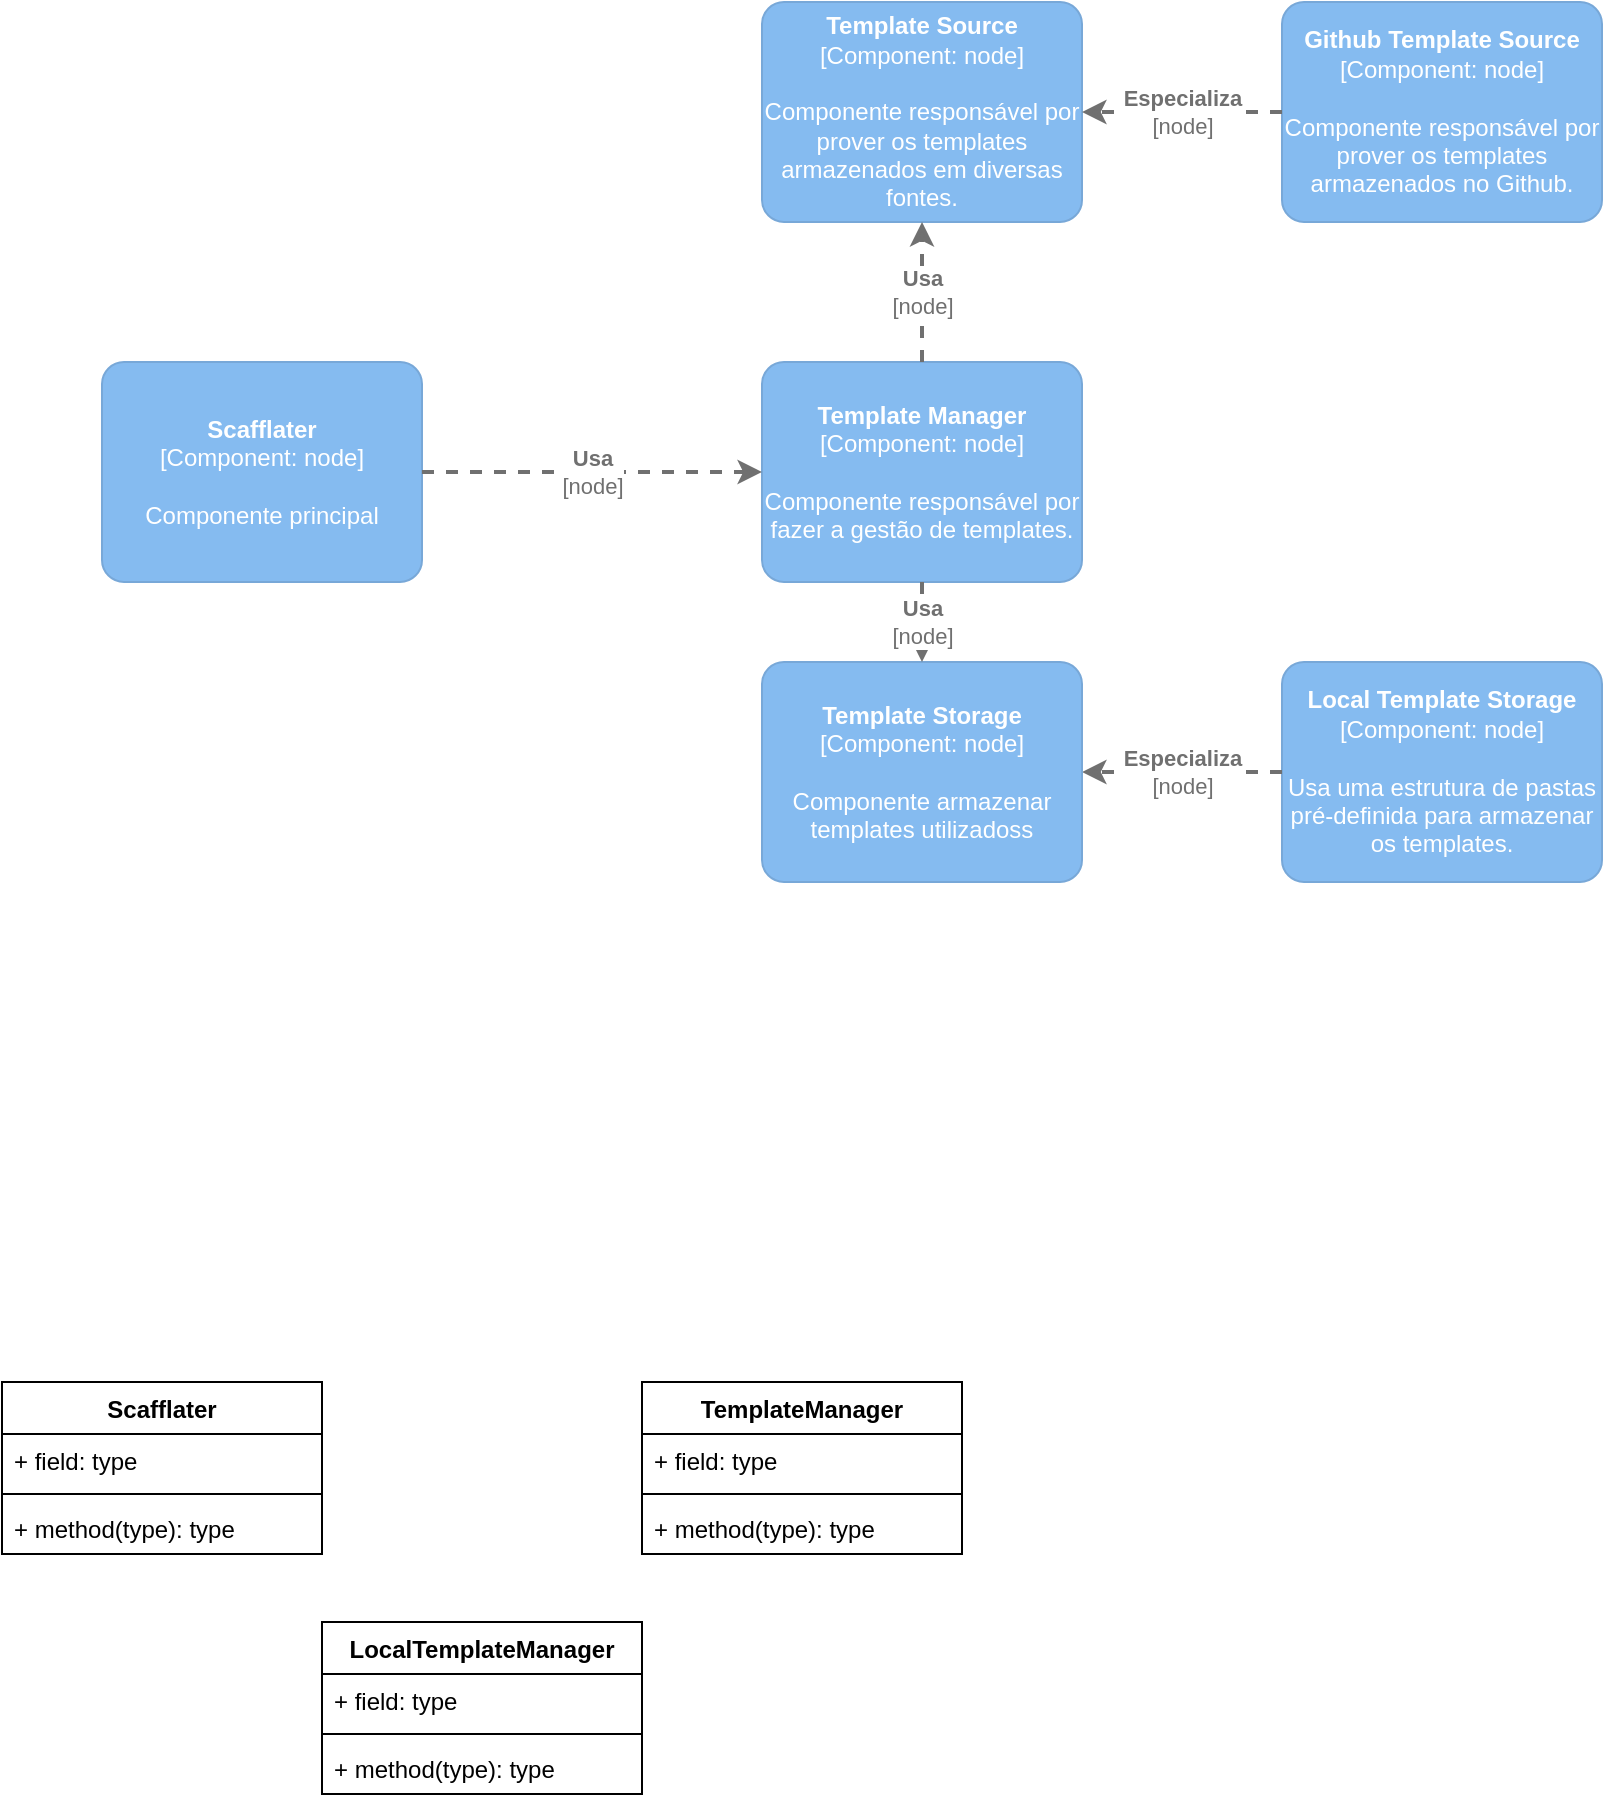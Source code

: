 <mxfile pages="2">
    <diagram id="Yih-MAFXo4TqjhYUZ6GR" name="Page-1">
        <mxGraphModel dx="419" dy="478" grid="1" gridSize="10" guides="1" tooltips="1" connect="1" arrows="1" fold="1" page="1" pageScale="1" pageWidth="827" pageHeight="1169" math="0" shadow="0">
            <root>
                <mxCell id="0"/>
                <mxCell id="1" parent="0"/>
                <object placeholders="1" c4Name="Scafflater" c4Type="Component" c4Technology="node" c4Description="Componente principal" label="&lt;b&gt;%c4Name%&lt;/b&gt;&lt;div&gt;[%c4Type%: %c4Technology%]&lt;/div&gt;&lt;br&gt;&lt;div&gt;%c4Description%&lt;/div&gt;" id="csRIXp1JGR-Yoe9KNrGI-1">
                    <mxCell style="rounded=1;whiteSpace=wrap;html=1;labelBackgroundColor=none;fillColor=#85BBF0;fontColor=#ffffff;align=center;arcSize=10;strokeColor=#78A8D8;metaEdit=1;metaData={&quot;c4Type&quot;:{&quot;editable&quot;:false}};points=[[0.25,0,0],[0.5,0,0],[0.75,0,0],[1,0.25,0],[1,0.5,0],[1,0.75,0],[0.75,1,0],[0.5,1,0],[0.25,1,0],[0,0.75,0],[0,0.5,0],[0,0.25,0]];" parent="1" vertex="1">
                        <mxGeometry x="50" y="210" width="160" height="110.0" as="geometry"/>
                    </mxCell>
                </object>
                <object placeholders="1" c4Name="Template Manager" c4Type="Component" c4Technology="node" c4Description="Componente responsável por fazer a gestão de templates." label="&lt;b&gt;%c4Name%&lt;/b&gt;&lt;div&gt;[%c4Type%: %c4Technology%]&lt;/div&gt;&lt;br&gt;&lt;div&gt;%c4Description%&lt;/div&gt;" id="ylQ0tcns-Ho-obvVlglr-1">
                    <mxCell style="rounded=1;whiteSpace=wrap;html=1;labelBackgroundColor=none;fillColor=#85BBF0;fontColor=#ffffff;align=center;arcSize=10;strokeColor=#78A8D8;metaEdit=1;metaData={&quot;c4Type&quot;:{&quot;editable&quot;:false}};points=[[0.25,0,0],[0.5,0,0],[0.75,0,0],[1,0.25,0],[1,0.5,0],[1,0.75,0],[0.75,1,0],[0.5,1,0],[0.25,1,0],[0,0.75,0],[0,0.5,0],[0,0.25,0]];" parent="1" vertex="1">
                        <mxGeometry x="380" y="210" width="160" height="110.0" as="geometry"/>
                    </mxCell>
                </object>
                <mxCell id="ylQ0tcns-Ho-obvVlglr-2" value="Scafflater" style="swimlane;fontStyle=1;align=center;verticalAlign=top;childLayout=stackLayout;horizontal=1;startSize=26;horizontalStack=0;resizeParent=1;resizeParentMax=0;resizeLast=0;collapsible=1;marginBottom=0;" parent="1" vertex="1">
                    <mxGeometry y="720" width="160" height="86" as="geometry"/>
                </mxCell>
                <mxCell id="ylQ0tcns-Ho-obvVlglr-3" value="+ field: type" style="text;strokeColor=none;fillColor=none;align=left;verticalAlign=top;spacingLeft=4;spacingRight=4;overflow=hidden;rotatable=0;points=[[0,0.5],[1,0.5]];portConstraint=eastwest;" parent="ylQ0tcns-Ho-obvVlglr-2" vertex="1">
                    <mxGeometry y="26" width="160" height="26" as="geometry"/>
                </mxCell>
                <mxCell id="ylQ0tcns-Ho-obvVlglr-4" value="" style="line;strokeWidth=1;fillColor=none;align=left;verticalAlign=middle;spacingTop=-1;spacingLeft=3;spacingRight=3;rotatable=0;labelPosition=right;points=[];portConstraint=eastwest;" parent="ylQ0tcns-Ho-obvVlglr-2" vertex="1">
                    <mxGeometry y="52" width="160" height="8" as="geometry"/>
                </mxCell>
                <mxCell id="ylQ0tcns-Ho-obvVlglr-5" value="+ method(type): type" style="text;strokeColor=none;fillColor=none;align=left;verticalAlign=top;spacingLeft=4;spacingRight=4;overflow=hidden;rotatable=0;points=[[0,0.5],[1,0.5]];portConstraint=eastwest;" parent="ylQ0tcns-Ho-obvVlglr-2" vertex="1">
                    <mxGeometry y="60" width="160" height="26" as="geometry"/>
                </mxCell>
                <mxCell id="ylQ0tcns-Ho-obvVlglr-7" value="TemplateManager" style="swimlane;fontStyle=1;align=center;verticalAlign=top;childLayout=stackLayout;horizontal=1;startSize=26;horizontalStack=0;resizeParent=1;resizeParentMax=0;resizeLast=0;collapsible=1;marginBottom=0;" parent="1" vertex="1">
                    <mxGeometry x="320" y="720" width="160" height="86" as="geometry"/>
                </mxCell>
                <mxCell id="ylQ0tcns-Ho-obvVlglr-8" value="+ field: type" style="text;strokeColor=none;fillColor=none;align=left;verticalAlign=top;spacingLeft=4;spacingRight=4;overflow=hidden;rotatable=0;points=[[0,0.5],[1,0.5]];portConstraint=eastwest;" parent="ylQ0tcns-Ho-obvVlglr-7" vertex="1">
                    <mxGeometry y="26" width="160" height="26" as="geometry"/>
                </mxCell>
                <mxCell id="ylQ0tcns-Ho-obvVlglr-9" value="" style="line;strokeWidth=1;fillColor=none;align=left;verticalAlign=middle;spacingTop=-1;spacingLeft=3;spacingRight=3;rotatable=0;labelPosition=right;points=[];portConstraint=eastwest;" parent="ylQ0tcns-Ho-obvVlglr-7" vertex="1">
                    <mxGeometry y="52" width="160" height="8" as="geometry"/>
                </mxCell>
                <mxCell id="ylQ0tcns-Ho-obvVlglr-10" value="+ method(type): type" style="text;strokeColor=none;fillColor=none;align=left;verticalAlign=top;spacingLeft=4;spacingRight=4;overflow=hidden;rotatable=0;points=[[0,0.5],[1,0.5]];portConstraint=eastwest;" parent="ylQ0tcns-Ho-obvVlglr-7" vertex="1">
                    <mxGeometry y="60" width="160" height="26" as="geometry"/>
                </mxCell>
                <mxCell id="ylQ0tcns-Ho-obvVlglr-13" value="LocalTemplateManager" style="swimlane;fontStyle=1;align=center;verticalAlign=top;childLayout=stackLayout;horizontal=1;startSize=26;horizontalStack=0;resizeParent=1;resizeParentMax=0;resizeLast=0;collapsible=1;marginBottom=0;" parent="1" vertex="1">
                    <mxGeometry x="160" y="840" width="160" height="86" as="geometry"/>
                </mxCell>
                <mxCell id="ylQ0tcns-Ho-obvVlglr-14" value="+ field: type" style="text;strokeColor=none;fillColor=none;align=left;verticalAlign=top;spacingLeft=4;spacingRight=4;overflow=hidden;rotatable=0;points=[[0,0.5],[1,0.5]];portConstraint=eastwest;" parent="ylQ0tcns-Ho-obvVlglr-13" vertex="1">
                    <mxGeometry y="26" width="160" height="26" as="geometry"/>
                </mxCell>
                <mxCell id="ylQ0tcns-Ho-obvVlglr-15" value="" style="line;strokeWidth=1;fillColor=none;align=left;verticalAlign=middle;spacingTop=-1;spacingLeft=3;spacingRight=3;rotatable=0;labelPosition=right;points=[];portConstraint=eastwest;" parent="ylQ0tcns-Ho-obvVlglr-13" vertex="1">
                    <mxGeometry y="52" width="160" height="8" as="geometry"/>
                </mxCell>
                <mxCell id="ylQ0tcns-Ho-obvVlglr-16" value="+ method(type): type" style="text;strokeColor=none;fillColor=none;align=left;verticalAlign=top;spacingLeft=4;spacingRight=4;overflow=hidden;rotatable=0;points=[[0,0.5],[1,0.5]];portConstraint=eastwest;" parent="ylQ0tcns-Ho-obvVlglr-13" vertex="1">
                    <mxGeometry y="60" width="160" height="26" as="geometry"/>
                </mxCell>
                <object placeholders="1" c4Name="Local Template Storage" c4Type="Component" c4Technology="node" c4Description="Usa uma estrutura de pastas pré-definida para armazenar os templates." label="&lt;b&gt;%c4Name%&lt;/b&gt;&lt;div&gt;[%c4Type%: %c4Technology%]&lt;/div&gt;&lt;br&gt;&lt;div&gt;%c4Description%&lt;/div&gt;" id="ylQ0tcns-Ho-obvVlglr-17">
                    <mxCell style="rounded=1;whiteSpace=wrap;html=1;labelBackgroundColor=none;fillColor=#85BBF0;fontColor=#ffffff;align=center;arcSize=10;strokeColor=#78A8D8;metaEdit=1;metaData={&quot;c4Type&quot;:{&quot;editable&quot;:false}};points=[[0.25,0,0],[0.5,0,0],[0.75,0,0],[1,0.25,0],[1,0.5,0],[1,0.75,0],[0.75,1,0],[0.5,1,0],[0.25,1,0],[0,0.75,0],[0,0.5,0],[0,0.25,0]];" parent="1" vertex="1">
                        <mxGeometry x="640" y="360" width="160" height="110.0" as="geometry"/>
                    </mxCell>
                </object>
                <object placeholders="1" c4Type="Relationship" c4Technology="node" c4Description="Especializa" label="&lt;div style=&quot;text-align: left&quot;&gt;&lt;div style=&quot;text-align: center&quot;&gt;&lt;b&gt;%c4Description%&lt;/b&gt;&lt;/div&gt;&lt;div style=&quot;text-align: center&quot;&gt;[%c4Technology%]&lt;/div&gt;&lt;/div&gt;" id="ylQ0tcns-Ho-obvVlglr-18">
                    <mxCell style="edgeStyle=none;rounded=0;html=1;jettySize=auto;orthogonalLoop=1;strokeColor=#707070;strokeWidth=2;fontColor=#707070;jumpStyle=none;dashed=1;metaEdit=1;metaData={&quot;c4Type&quot;:{&quot;editable&quot;:false}};" parent="1" source="ylQ0tcns-Ho-obvVlglr-17" target="0laCgoezgkWeQryW_9aH-1" edge="1">
                        <mxGeometry width="160" relative="1" as="geometry">
                            <mxPoint x="590" y="600" as="sourcePoint"/>
                            <mxPoint x="750" y="600" as="targetPoint"/>
                        </mxGeometry>
                    </mxCell>
                </object>
                <object placeholders="1" c4Type="Relationship" c4Technology="node" c4Description="Usa" label="&lt;div style=&quot;text-align: left&quot;&gt;&lt;div style=&quot;text-align: center&quot;&gt;&lt;b&gt;%c4Description%&lt;/b&gt;&lt;/div&gt;&lt;div style=&quot;text-align: center&quot;&gt;[%c4Technology%]&lt;/div&gt;&lt;/div&gt;" id="ylQ0tcns-Ho-obvVlglr-20">
                    <mxCell style="edgeStyle=none;rounded=0;html=1;jettySize=auto;orthogonalLoop=1;strokeColor=#707070;strokeWidth=2;fontColor=#707070;jumpStyle=none;dashed=1;metaEdit=1;metaData={&quot;c4Type&quot;:{&quot;editable&quot;:false}};" parent="1" source="csRIXp1JGR-Yoe9KNrGI-1" target="ylQ0tcns-Ho-obvVlglr-1" edge="1">
                        <mxGeometry width="160" relative="1" as="geometry">
                            <mxPoint x="270" y="490" as="sourcePoint"/>
                            <mxPoint x="410.541" y="360" as="targetPoint"/>
                        </mxGeometry>
                    </mxCell>
                </object>
                <object placeholders="1" c4Name="Template Source" c4Type="Component" c4Technology="node" c4Description="Componente responsável por prover os templates armazenados em diversas fontes." label="&lt;b&gt;%c4Name%&lt;/b&gt;&lt;div&gt;[%c4Type%: %c4Technology%]&lt;/div&gt;&lt;br&gt;&lt;div&gt;%c4Description%&lt;/div&gt;" id="ylQ0tcns-Ho-obvVlglr-21">
                    <mxCell style="rounded=1;whiteSpace=wrap;html=1;labelBackgroundColor=none;fillColor=#85BBF0;fontColor=#ffffff;align=center;arcSize=10;strokeColor=#78A8D8;metaEdit=1;metaData={&quot;c4Type&quot;:{&quot;editable&quot;:false}};points=[[0.25,0,0],[0.5,0,0],[0.75,0,0],[1,0.25,0],[1,0.5,0],[1,0.75,0],[0.75,1,0],[0.5,1,0],[0.25,1,0],[0,0.75,0],[0,0.5,0],[0,0.25,0]];" parent="1" vertex="1">
                        <mxGeometry x="380" y="30" width="160" height="110.0" as="geometry"/>
                    </mxCell>
                </object>
                <object placeholders="1" c4Type="Relationship" c4Technology="node" c4Description="Usa" label="&lt;div style=&quot;text-align: left&quot;&gt;&lt;div style=&quot;text-align: center&quot;&gt;&lt;b&gt;%c4Description%&lt;/b&gt;&lt;/div&gt;&lt;div style=&quot;text-align: center&quot;&gt;[%c4Technology%]&lt;/div&gt;&lt;/div&gt;" id="ylQ0tcns-Ho-obvVlglr-23">
                    <mxCell style="edgeStyle=none;rounded=0;html=1;jettySize=auto;orthogonalLoop=1;strokeColor=#707070;strokeWidth=2;fontColor=#707070;jumpStyle=none;dashed=1;metaEdit=1;metaData={&quot;c4Type&quot;:{&quot;editable&quot;:false}};" parent="1" source="ylQ0tcns-Ho-obvVlglr-1" target="ylQ0tcns-Ho-obvVlglr-21" edge="1">
                        <mxGeometry width="160" relative="1" as="geometry">
                            <mxPoint x="230" y="305" as="sourcePoint"/>
                            <mxPoint x="390" y="305" as="targetPoint"/>
                        </mxGeometry>
                    </mxCell>
                </object>
                <object placeholders="1" c4Name="Github Template Source" c4Type="Component" c4Technology="node" c4Description="Componente responsável por prover os templates armazenados no Github." label="&lt;b&gt;%c4Name%&lt;/b&gt;&lt;div&gt;[%c4Type%: %c4Technology%]&lt;/div&gt;&lt;br&gt;&lt;div&gt;%c4Description%&lt;/div&gt;" id="ylQ0tcns-Ho-obvVlglr-24">
                    <mxCell style="rounded=1;whiteSpace=wrap;html=1;labelBackgroundColor=none;fillColor=#85BBF0;fontColor=#ffffff;align=center;arcSize=10;strokeColor=#78A8D8;metaEdit=1;metaData={&quot;c4Type&quot;:{&quot;editable&quot;:false}};points=[[0.25,0,0],[0.5,0,0],[0.75,0,0],[1,0.25,0],[1,0.5,0],[1,0.75,0],[0.75,1,0],[0.5,1,0],[0.25,1,0],[0,0.75,0],[0,0.5,0],[0,0.25,0]];" parent="1" vertex="1">
                        <mxGeometry x="640" y="30" width="160" height="110.0" as="geometry"/>
                    </mxCell>
                </object>
                <object placeholders="1" c4Type="Relationship" c4Technology="node" c4Description="Especializa" label="&lt;div style=&quot;text-align: left&quot;&gt;&lt;div style=&quot;text-align: center&quot;&gt;&lt;b&gt;%c4Description%&lt;/b&gt;&lt;/div&gt;&lt;div style=&quot;text-align: center&quot;&gt;[%c4Technology%]&lt;/div&gt;&lt;/div&gt;" id="ylQ0tcns-Ho-obvVlglr-25">
                    <mxCell style="edgeStyle=none;rounded=0;html=1;jettySize=auto;orthogonalLoop=1;strokeColor=#707070;strokeWidth=2;fontColor=#707070;jumpStyle=none;dashed=1;metaEdit=1;metaData={&quot;c4Type&quot;:{&quot;editable&quot;:false}};" parent="1" source="ylQ0tcns-Ho-obvVlglr-24" target="ylQ0tcns-Ho-obvVlglr-21" edge="1">
                        <mxGeometry width="160" relative="1" as="geometry">
                            <mxPoint x="690" y="470" as="sourcePoint"/>
                            <mxPoint x="670" y="305" as="targetPoint"/>
                        </mxGeometry>
                    </mxCell>
                </object>
                <object placeholders="1" c4Name="Template Storage" c4Type="Component" c4Technology="node" c4Description="Componente armazenar templates utilizadoss" label="&lt;b&gt;%c4Name%&lt;/b&gt;&lt;div&gt;[%c4Type%: %c4Technology%]&lt;/div&gt;&lt;br&gt;&lt;div&gt;%c4Description%&lt;/div&gt;" id="0laCgoezgkWeQryW_9aH-1">
                    <mxCell style="rounded=1;whiteSpace=wrap;html=1;labelBackgroundColor=none;fillColor=#85BBF0;fontColor=#ffffff;align=center;arcSize=10;strokeColor=#78A8D8;metaEdit=1;metaData={&quot;c4Type&quot;:{&quot;editable&quot;:false}};points=[[0.25,0,0],[0.5,0,0],[0.75,0,0],[1,0.25,0],[1,0.5,0],[1,0.75,0],[0.75,1,0],[0.5,1,0],[0.25,1,0],[0,0.75,0],[0,0.5,0],[0,0.25,0]];" parent="1" vertex="1">
                        <mxGeometry x="380" y="360" width="160" height="110.0" as="geometry"/>
                    </mxCell>
                </object>
                <object placeholders="1" c4Type="Relationship" c4Technology="node" c4Description="Usa" label="&lt;div style=&quot;text-align: left&quot;&gt;&lt;div style=&quot;text-align: center&quot;&gt;&lt;b&gt;%c4Description%&lt;/b&gt;&lt;/div&gt;&lt;div style=&quot;text-align: center&quot;&gt;[%c4Technology%]&lt;/div&gt;&lt;/div&gt;" id="0laCgoezgkWeQryW_9aH-2">
                    <mxCell style="edgeStyle=none;rounded=0;html=1;jettySize=auto;orthogonalLoop=1;strokeColor=#707070;strokeWidth=2;fontColor=#707070;jumpStyle=none;dashed=1;metaEdit=1;metaData={&quot;c4Type&quot;:{&quot;editable&quot;:false}};" parent="1" source="ylQ0tcns-Ho-obvVlglr-1" target="0laCgoezgkWeQryW_9aH-1" edge="1">
                        <mxGeometry width="160" relative="1" as="geometry">
                            <mxPoint x="470" y="250" as="sourcePoint"/>
                            <mxPoint x="470" y="150" as="targetPoint"/>
                        </mxGeometry>
                    </mxCell>
                </object>
            </root>
        </mxGraphModel>
    </diagram>
    <diagram id="9ul1i6fmF1jRA1jPEcCF" name="Template Versioning">
        <mxGraphModel dx="419" dy="478" grid="1" gridSize="10" guides="1" tooltips="1" connect="1" arrows="1" fold="1" page="1" pageScale="1" pageWidth="827" pageHeight="1169" math="0" shadow="0">
            <root>
                <mxCell id="qbu7-cqED2_M8T7Hv4dI-0"/>
                <mxCell id="qbu7-cqED2_M8T7Hv4dI-1" parent="qbu7-cqED2_M8T7Hv4dI-0"/>
                <mxCell id="qbu7-cqED2_M8T7Hv4dI-3" value="" style="rounded=0;whiteSpace=wrap;html=1;fillColor=#dae8fc;strokeColor=none;" parent="qbu7-cqED2_M8T7Hv4dI-1" vertex="1">
                    <mxGeometry x="40" y="80" width="740" height="10" as="geometry"/>
                </mxCell>
                <mxCell id="qbu7-cqED2_M8T7Hv4dI-5" style="edgeStyle=orthogonalEdgeStyle;rounded=0;orthogonalLoop=1;jettySize=auto;html=1;entryX=0;entryY=0.5;entryDx=0;entryDy=0;curved=1;exitX=1;exitY=0.5;exitDx=0;exitDy=0;endArrow=none;endFill=0;strokeColor=#6666FF;strokeWidth=4;" parent="qbu7-cqED2_M8T7Hv4dI-1" source="qbu7-cqED2_M8T7Hv4dI-2" target="qbu7-cqED2_M8T7Hv4dI-4" edge="1">
                    <mxGeometry relative="1" as="geometry"/>
                </mxCell>
                <mxCell id="qbu7-cqED2_M8T7Hv4dI-2" value="branch" style="ellipse;whiteSpace=wrap;html=1;aspect=fixed;fillColor=#f8cecc;strokeColor=#b85450;strokeWidth=4;" parent="qbu7-cqED2_M8T7Hv4dI-1" vertex="1">
                    <mxGeometry x="60" y="58.75" width="52.5" height="52.5" as="geometry"/>
                </mxCell>
                <mxCell id="qbu7-cqED2_M8T7Hv4dI-8" style="edgeStyle=orthogonalEdgeStyle;curved=1;rounded=0;orthogonalLoop=1;jettySize=auto;html=1;exitX=1;exitY=0.5;exitDx=0;exitDy=0;endArrow=none;endFill=0;strokeColor=#6666FF;strokeWidth=4;" parent="qbu7-cqED2_M8T7Hv4dI-1" source="qbu7-cqED2_M8T7Hv4dI-4" target="qbu7-cqED2_M8T7Hv4dI-6" edge="1">
                    <mxGeometry relative="1" as="geometry"/>
                </mxCell>
                <mxCell id="qbu7-cqED2_M8T7Hv4dI-4" value="" style="ellipse;whiteSpace=wrap;html=1;aspect=fixed;strokeColor=#6666FF;strokeWidth=4;" parent="qbu7-cqED2_M8T7Hv4dI-1" vertex="1">
                    <mxGeometry x="180" y="160" width="20" height="20" as="geometry"/>
                </mxCell>
                <mxCell id="qbu7-cqED2_M8T7Hv4dI-9" style="edgeStyle=orthogonalEdgeStyle;curved=1;rounded=0;orthogonalLoop=1;jettySize=auto;html=1;exitX=1;exitY=0.5;exitDx=0;exitDy=0;entryX=0;entryY=0.5;entryDx=0;entryDy=0;endArrow=none;endFill=0;strokeColor=#6666FF;strokeWidth=4;" parent="qbu7-cqED2_M8T7Hv4dI-1" source="qbu7-cqED2_M8T7Hv4dI-6" target="qbu7-cqED2_M8T7Hv4dI-7" edge="1">
                    <mxGeometry relative="1" as="geometry"/>
                </mxCell>
                <mxCell id="qbu7-cqED2_M8T7Hv4dI-6" value="" style="ellipse;whiteSpace=wrap;html=1;aspect=fixed;strokeColor=#6666FF;strokeWidth=4;" parent="qbu7-cqED2_M8T7Hv4dI-1" vertex="1">
                    <mxGeometry x="230" y="160" width="20" height="20" as="geometry"/>
                </mxCell>
                <mxCell id="qbu7-cqED2_M8T7Hv4dI-11" style="edgeStyle=orthogonalEdgeStyle;curved=1;rounded=0;orthogonalLoop=1;jettySize=auto;html=1;exitX=1;exitY=0.5;exitDx=0;exitDy=0;endArrow=none;endFill=0;strokeColor=#6666FF;strokeWidth=4;" parent="qbu7-cqED2_M8T7Hv4dI-1" source="qbu7-cqED2_M8T7Hv4dI-7" target="qbu7-cqED2_M8T7Hv4dI-10" edge="1">
                    <mxGeometry relative="1" as="geometry"/>
                </mxCell>
                <mxCell id="qbu7-cqED2_M8T7Hv4dI-7" value="" style="ellipse;whiteSpace=wrap;html=1;aspect=fixed;strokeColor=#6666FF;strokeWidth=4;" parent="qbu7-cqED2_M8T7Hv4dI-1" vertex="1">
                    <mxGeometry x="280" y="160" width="20" height="20" as="geometry"/>
                </mxCell>
                <mxCell id="qbu7-cqED2_M8T7Hv4dI-12" style="edgeStyle=orthogonalEdgeStyle;curved=1;rounded=0;orthogonalLoop=1;jettySize=auto;html=1;endArrow=none;endFill=0;strokeColor=#6666FF;strokeWidth=4;entryX=0;entryY=0.5;entryDx=0;entryDy=0;" parent="qbu7-cqED2_M8T7Hv4dI-1" source="qbu7-cqED2_M8T7Hv4dI-10" target="qbu7-cqED2_M8T7Hv4dI-13" edge="1">
                    <mxGeometry relative="1" as="geometry">
                        <mxPoint x="490" y="220" as="targetPoint"/>
                    </mxGeometry>
                </mxCell>
                <mxCell id="qbu7-cqED2_M8T7Hv4dI-10" value="PR" style="ellipse;whiteSpace=wrap;html=1;aspect=fixed;strokeColor=#6666FF;strokeWidth=4;" parent="qbu7-cqED2_M8T7Hv4dI-1" vertex="1">
                    <mxGeometry x="350" y="145" width="50" height="50" as="geometry"/>
                </mxCell>
                <mxCell id="qbu7-cqED2_M8T7Hv4dI-13" value="Merge" style="ellipse;whiteSpace=wrap;html=1;aspect=fixed;strokeColor=#6666FF;strokeWidth=4;" parent="qbu7-cqED2_M8T7Hv4dI-1" vertex="1">
                    <mxGeometry x="510" y="61.25" width="50" height="50" as="geometry"/>
                </mxCell>
                <mxCell id="qbu7-cqED2_M8T7Hv4dI-14" value="Release" style="ellipse;whiteSpace=wrap;html=1;aspect=fixed;strokeColor=#6666FF;strokeWidth=4;" parent="qbu7-cqED2_M8T7Hv4dI-1" vertex="1">
                    <mxGeometry x="700" y="61.25" width="50" height="50" as="geometry"/>
                </mxCell>
                <mxCell id="qbu7-cqED2_M8T7Hv4dI-16" style="edgeStyle=orthogonalEdgeStyle;curved=1;rounded=0;orthogonalLoop=1;jettySize=auto;html=1;endArrow=none;endFill=0;strokeColor=#d6b656;strokeWidth=4;fillColor=#fff2cc;" parent="qbu7-cqED2_M8T7Hv4dI-1" source="qbu7-cqED2_M8T7Hv4dI-15" target="qbu7-cqED2_M8T7Hv4dI-13" edge="1">
                    <mxGeometry relative="1" as="geometry"/>
                </mxCell>
                <mxCell id="qbu7-cqED2_M8T7Hv4dI-15" value="Draft Release" style="shape=note;strokeWidth=2;fontSize=14;size=9;whiteSpace=wrap;html=1;fillColor=#fff2cc;strokeColor=#d6b656;fontColor=#666600;" parent="qbu7-cqED2_M8T7Hv4dI-1" vertex="1">
                    <mxGeometry x="505" y="150" width="60" height="45" as="geometry"/>
                </mxCell>
            </root>
        </mxGraphModel>
    </diagram>
    <diagram id="qBegQtC1JUlkqCPmT1sP" name="generation process">
        <mxGraphModel dx="419" dy="478" grid="1" gridSize="10" guides="1" tooltips="1" connect="1" arrows="1" fold="1" page="1" pageScale="1" pageWidth="850" pageHeight="1100" math="0" shadow="0">
            <root>
                <mxCell id="0"/>
                <mxCell id="1" parent="0"/>
                <mxCell id="7zYsZiRvtWxDqOuW7tQp-1" value="Scafflater Process" style="rounded=0;whiteSpace=wrap;html=1;fillColor=none;strokeColor=#B3B3B3;verticalAlign=top;fontColor=#B3B3B3;fontSize=14;fontStyle=1;dashed=1;" vertex="1" parent="1">
                    <mxGeometry x="210" y="40" width="640" height="360" as="geometry"/>
                </mxCell>
                <mxCell id="7zYsZiRvtWxDqOuW7tQp-2" value="Results" style="rounded=0;whiteSpace=wrap;html=1;fillColor=none;strokeColor=#B3B3B3;verticalAlign=top;fontColor=#B3B3B3;fontSize=14;fontStyle=1;dashed=1;" vertex="1" parent="1">
                    <mxGeometry x="860" y="40" width="160" height="360" as="geometry"/>
                </mxCell>
                <mxCell id="7zYsZiRvtWxDqOuW7tQp-3" value="Input" style="rounded=0;whiteSpace=wrap;html=1;fillColor=none;strokeColor=#B3B3B3;verticalAlign=top;fontColor=#B3B3B3;fontSize=14;fontStyle=1;dashed=1;" vertex="1" parent="1">
                    <mxGeometry x="40" y="40" width="160" height="360" as="geometry"/>
                </mxCell>
                <mxCell id="7zYsZiRvtWxDqOuW7tQp-4" style="edgeStyle=orthogonalEdgeStyle;html=1;exitX=1;exitY=0.5;exitDx=0;exitDy=0;entryX=0;entryY=0.5;entryDx=0;entryDy=0;curved=1;strokeColor=#B3B3B3;strokeWidth=2;" edge="1" parent="1" source="7zYsZiRvtWxDqOuW7tQp-5" target="7zYsZiRvtWxDqOuW7tQp-13">
                    <mxGeometry relative="1" as="geometry"/>
                </mxCell>
                <mxCell id="7zYsZiRvtWxDqOuW7tQp-5" value="Template" style="rounded=1;whiteSpace=wrap;html=1;fillColor=#647687;strokeColor=#314354;fontColor=#ffffff;" vertex="1" parent="1">
                    <mxGeometry x="60" y="160" width="120" height="60" as="geometry"/>
                </mxCell>
                <mxCell id="7zYsZiRvtWxDqOuW7tQp-6" style="edgeStyle=orthogonalEdgeStyle;curved=1;html=1;exitX=1;exitY=0.5;exitDx=0;exitDy=0;entryX=0;entryY=0.5;entryDx=0;entryDy=0;strokeColor=#B3B3B3;strokeWidth=2;" edge="1" parent="1" source="7zYsZiRvtWxDqOuW7tQp-7" target="7zYsZiRvtWxDqOuW7tQp-13">
                    <mxGeometry relative="1" as="geometry"/>
                </mxCell>
                <mxCell id="7zYsZiRvtWxDqOuW7tQp-7" value="Parameters" style="rounded=1;whiteSpace=wrap;html=1;fillColor=#647687;fontColor=#ffffff;strokeColor=#314354;" vertex="1" parent="1">
                    <mxGeometry x="60" y="240" width="120" height="60" as="geometry"/>
                </mxCell>
                <mxCell id="7zYsZiRvtWxDqOuW7tQp-8" style="edgeStyle=orthogonalEdgeStyle;curved=1;html=1;exitX=1;exitY=0.5;exitDx=0;exitDy=0;entryX=0.5;entryY=0;entryDx=0;entryDy=0;strokeColor=#B3B3B3;strokeWidth=2;" edge="1" parent="1" source="7zYsZiRvtWxDqOuW7tQp-11" target="7zYsZiRvtWxDqOuW7tQp-13">
                    <mxGeometry relative="1" as="geometry"/>
                </mxCell>
                <mxCell id="7zYsZiRvtWxDqOuW7tQp-9" style="edgeStyle=orthogonalEdgeStyle;curved=1;html=1;exitX=1;exitY=0.5;exitDx=0;exitDy=0;fontSize=14;fontColor=#B3B3B3;strokeColor=#B3B3B3;strokeWidth=2;" edge="1" parent="1" source="7zYsZiRvtWxDqOuW7tQp-11" target="7zYsZiRvtWxDqOuW7tQp-21">
                    <mxGeometry relative="1" as="geometry"/>
                </mxCell>
                <mxCell id="7zYsZiRvtWxDqOuW7tQp-10" style="edgeStyle=orthogonalEdgeStyle;curved=1;sketch=0;html=1;exitX=1;exitY=0.5;exitDx=0;exitDy=0;entryX=0.5;entryY=0;entryDx=0;entryDy=0;shadow=0;fontSize=14;fontColor=#B3B3B3;strokeColor=#B3B3B3;strokeWidth=2;" edge="1" parent="1" source="7zYsZiRvtWxDqOuW7tQp-11" target="7zYsZiRvtWxDqOuW7tQp-15">
                    <mxGeometry relative="1" as="geometry"/>
                </mxCell>
                <mxCell id="7zYsZiRvtWxDqOuW7tQp-11" value="Options" style="rounded=1;whiteSpace=wrap;html=1;fillColor=#647687;fontColor=#ffffff;strokeColor=#314354;" vertex="1" parent="1">
                    <mxGeometry x="60" y="80" width="120" height="60" as="geometry"/>
                </mxCell>
                <mxCell id="7zYsZiRvtWxDqOuW7tQp-12" style="edgeStyle=orthogonalEdgeStyle;curved=1;html=1;exitX=1;exitY=0.5;exitDx=0;exitDy=0;strokeColor=#B3B3B3;strokeWidth=2;" edge="1" parent="1" source="7zYsZiRvtWxDqOuW7tQp-13" target="7zYsZiRvtWxDqOuW7tQp-19">
                    <mxGeometry relative="1" as="geometry"/>
                </mxCell>
                <mxCell id="7zYsZiRvtWxDqOuW7tQp-13" value="Processor" style="rounded=1;whiteSpace=wrap;html=1;fillColor=#fa6800;fontColor=#000000;strokeColor=#C73500;" vertex="1" parent="1">
                    <mxGeometry x="240" y="210" width="120" height="60" as="geometry"/>
                </mxCell>
                <mxCell id="7zYsZiRvtWxDqOuW7tQp-14" style="edgeStyle=orthogonalEdgeStyle;curved=1;html=1;exitX=1;exitY=0.5;exitDx=0;exitDy=0;strokeColor=#B3B3B3;strokeWidth=2;" edge="1" parent="1" source="7zYsZiRvtWxDqOuW7tQp-15" target="7zYsZiRvtWxDqOuW7tQp-21">
                    <mxGeometry relative="1" as="geometry"/>
                </mxCell>
                <mxCell id="7zYsZiRvtWxDqOuW7tQp-15" value="Appender" style="rounded=1;whiteSpace=wrap;html=1;fillColor=#fa6800;fontColor=#000000;strokeColor=#C73500;" vertex="1" parent="1">
                    <mxGeometry x="560" y="210" width="120" height="60" as="geometry"/>
                </mxCell>
                <mxCell id="7zYsZiRvtWxDqOuW7tQp-16" style="edgeStyle=orthogonalEdgeStyle;curved=1;html=1;exitX=1;exitY=0.5;exitDx=0;exitDy=0;entryX=0.5;entryY=1;entryDx=0;entryDy=0;strokeColor=#B3B3B3;strokeWidth=2;shadow=0;sketch=0;" edge="1" parent="1" source="7zYsZiRvtWxDqOuW7tQp-17" target="7zYsZiRvtWxDqOuW7tQp-15">
                    <mxGeometry relative="1" as="geometry"/>
                </mxCell>
                <mxCell id="7zYsZiRvtWxDqOuW7tQp-17" value="Existing Content" style="rounded=1;whiteSpace=wrap;html=1;fillColor=#647687;fontColor=#ffffff;strokeColor=#314354;" vertex="1" parent="1">
                    <mxGeometry x="60" y="320" width="120" height="60" as="geometry"/>
                </mxCell>
                <mxCell id="7zYsZiRvtWxDqOuW7tQp-18" style="edgeStyle=orthogonalEdgeStyle;curved=1;html=1;exitX=1;exitY=0.5;exitDx=0;exitDy=0;strokeColor=#B3B3B3;strokeWidth=2;" edge="1" parent="1" source="7zYsZiRvtWxDqOuW7tQp-19" target="7zYsZiRvtWxDqOuW7tQp-15">
                    <mxGeometry relative="1" as="geometry"/>
                </mxCell>
                <mxCell id="7zYsZiRvtWxDqOuW7tQp-19" value="Processor Result" style="rounded=1;whiteSpace=wrap;html=1;fillColor=#647687;fontColor=#ffffff;strokeColor=#314354;" vertex="1" parent="1">
                    <mxGeometry x="400" y="210" width="120" height="60" as="geometry"/>
                </mxCell>
                <mxCell id="7zYsZiRvtWxDqOuW7tQp-20" style="edgeStyle=orthogonalEdgeStyle;curved=1;html=1;exitX=1;exitY=0.5;exitDx=0;exitDy=0;entryX=0;entryY=0.5;entryDx=0;entryDy=0;strokeColor=#B3B3B3;strokeWidth=2;" edge="1" parent="1" source="7zYsZiRvtWxDqOuW7tQp-21" target="7zYsZiRvtWxDqOuW7tQp-22">
                    <mxGeometry relative="1" as="geometry"/>
                </mxCell>
                <mxCell id="7zYsZiRvtWxDqOuW7tQp-21" value="Prettier" style="rounded=1;whiteSpace=wrap;html=1;fillColor=#fa6800;fontColor=#000000;strokeColor=#C73500;" vertex="1" parent="1">
                    <mxGeometry x="720" y="210" width="120" height="60" as="geometry"/>
                </mxCell>
                <mxCell id="7zYsZiRvtWxDqOuW7tQp-22" value="Output Folder" style="rounded=1;whiteSpace=wrap;html=1;fillColor=#e3c800;fontColor=#000000;strokeColor=#B09500;" vertex="1" parent="1">
                    <mxGeometry x="880" y="210" width="120" height="60" as="geometry"/>
                </mxCell>
            </root>
        </mxGraphModel>
    </diagram>
</mxfile>